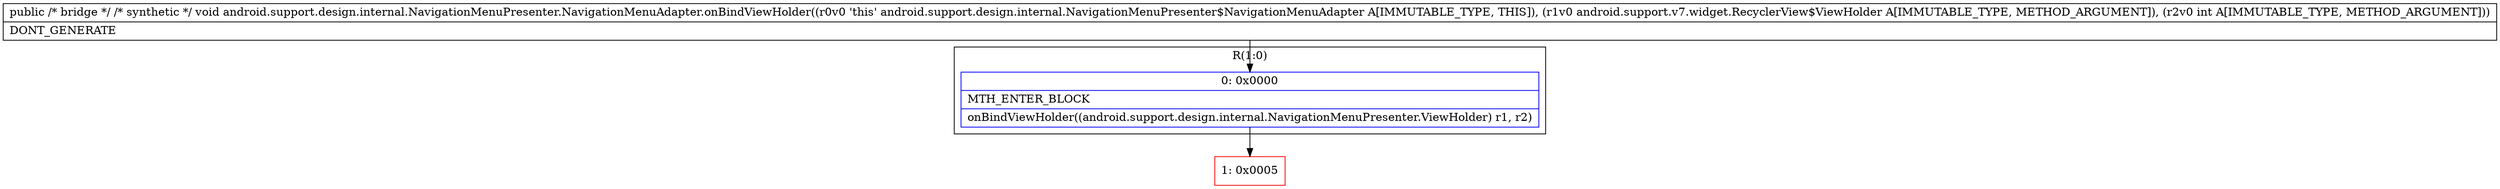 digraph "CFG forandroid.support.design.internal.NavigationMenuPresenter.NavigationMenuAdapter.onBindViewHolder(Landroid\/support\/v7\/widget\/RecyclerView$ViewHolder;I)V" {
subgraph cluster_Region_441086009 {
label = "R(1:0)";
node [shape=record,color=blue];
Node_0 [shape=record,label="{0\:\ 0x0000|MTH_ENTER_BLOCK\l|onBindViewHolder((android.support.design.internal.NavigationMenuPresenter.ViewHolder) r1, r2)\l}"];
}
Node_1 [shape=record,color=red,label="{1\:\ 0x0005}"];
MethodNode[shape=record,label="{public \/* bridge *\/ \/* synthetic *\/ void android.support.design.internal.NavigationMenuPresenter.NavigationMenuAdapter.onBindViewHolder((r0v0 'this' android.support.design.internal.NavigationMenuPresenter$NavigationMenuAdapter A[IMMUTABLE_TYPE, THIS]), (r1v0 android.support.v7.widget.RecyclerView$ViewHolder A[IMMUTABLE_TYPE, METHOD_ARGUMENT]), (r2v0 int A[IMMUTABLE_TYPE, METHOD_ARGUMENT]))  | DONT_GENERATE\l}"];
MethodNode -> Node_0;
Node_0 -> Node_1;
}

